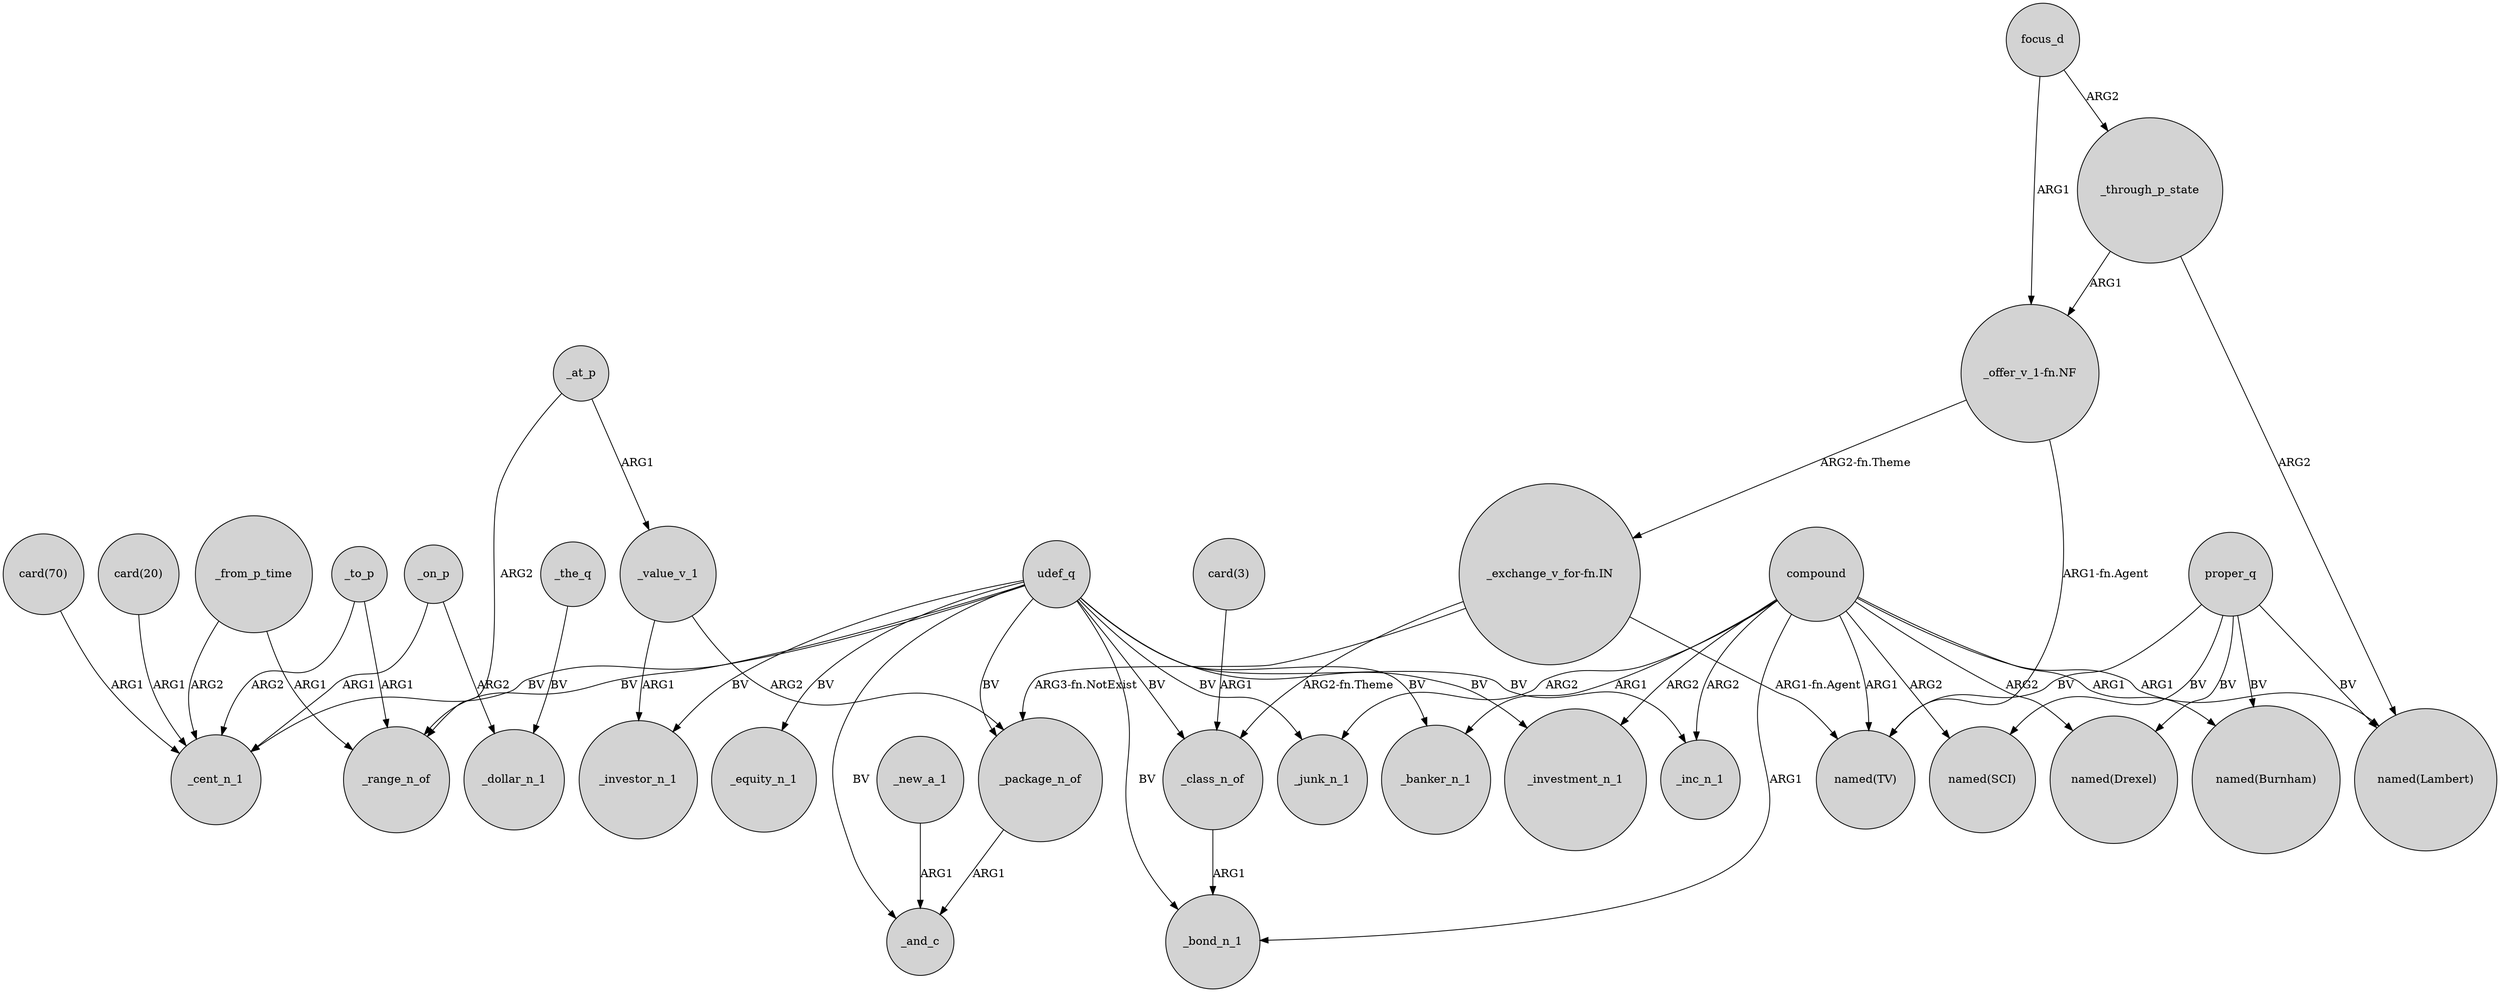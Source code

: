 digraph {
	node [shape=circle style=filled]
	"card(20)" -> _cent_n_1 [label=ARG1]
	focus_d -> _through_p_state [label=ARG2]
	"_exchange_v_for-fn.IN" -> "named(TV)" [label="ARG1-fn.Agent"]
	udef_q -> _inc_n_1 [label=BV]
	_at_p -> _value_v_1 [label=ARG1]
	udef_q -> _class_n_of [label=BV]
	udef_q -> _investor_n_1 [label=BV]
	_class_n_of -> _bond_n_1 [label=ARG1]
	_on_p -> _cent_n_1 [label=ARG1]
	"card(70)" -> _cent_n_1 [label=ARG1]
	proper_q -> "named(Lambert)" [label=BV]
	"card(3)" -> _class_n_of [label=ARG1]
	proper_q -> "named(Drexel)" [label=BV]
	compound -> "named(Lambert)" [label=ARG1]
	compound -> _bond_n_1 [label=ARG1]
	_the_q -> _dollar_n_1 [label=BV]
	compound -> _investment_n_1 [label=ARG2]
	"_exchange_v_for-fn.IN" -> _package_n_of [label="ARG3-fn.NotExist"]
	_value_v_1 -> _package_n_of [label=ARG2]
	compound -> _junk_n_1 [label=ARG2]
	proper_q -> "named(TV)" [label=BV]
	_through_p_state -> "named(Lambert)" [label=ARG2]
	udef_q -> _cent_n_1 [label=BV]
	_new_a_1 -> _and_c [label=ARG1]
	"_offer_v_1-fn.NF" -> "named(TV)" [label="ARG1-fn.Agent"]
	udef_q -> _junk_n_1 [label=BV]
	udef_q -> _package_n_of [label=BV]
	udef_q -> _bond_n_1 [label=BV]
	_value_v_1 -> _investor_n_1 [label=ARG1]
	focus_d -> "_offer_v_1-fn.NF" [label=ARG1]
	_from_p_time -> _range_n_of [label=ARG1]
	compound -> "named(Drexel)" [label=ARG2]
	udef_q -> _banker_n_1 [label=BV]
	compound -> "named(SCI)" [label=ARG2]
	proper_q -> "named(Burnham)" [label=BV]
	udef_q -> _equity_n_1 [label=BV]
	_to_p -> _cent_n_1 [label=ARG2]
	_through_p_state -> "_offer_v_1-fn.NF" [label=ARG1]
	_from_p_time -> _cent_n_1 [label=ARG2]
	compound -> "named(Burnham)" [label=ARG1]
	compound -> _banker_n_1 [label=ARG1]
	udef_q -> _range_n_of [label=BV]
	_on_p -> _dollar_n_1 [label=ARG2]
	udef_q -> _investment_n_1 [label=BV]
	_package_n_of -> _and_c [label=ARG1]
	_at_p -> _range_n_of [label=ARG2]
	_to_p -> _range_n_of [label=ARG1]
	udef_q -> _and_c [label=BV]
	"_exchange_v_for-fn.IN" -> _class_n_of [label="ARG2-fn.Theme"]
	compound -> _inc_n_1 [label=ARG2]
	compound -> "named(TV)" [label=ARG1]
	"_offer_v_1-fn.NF" -> "_exchange_v_for-fn.IN" [label="ARG2-fn.Theme"]
	proper_q -> "named(SCI)" [label=BV]
}
